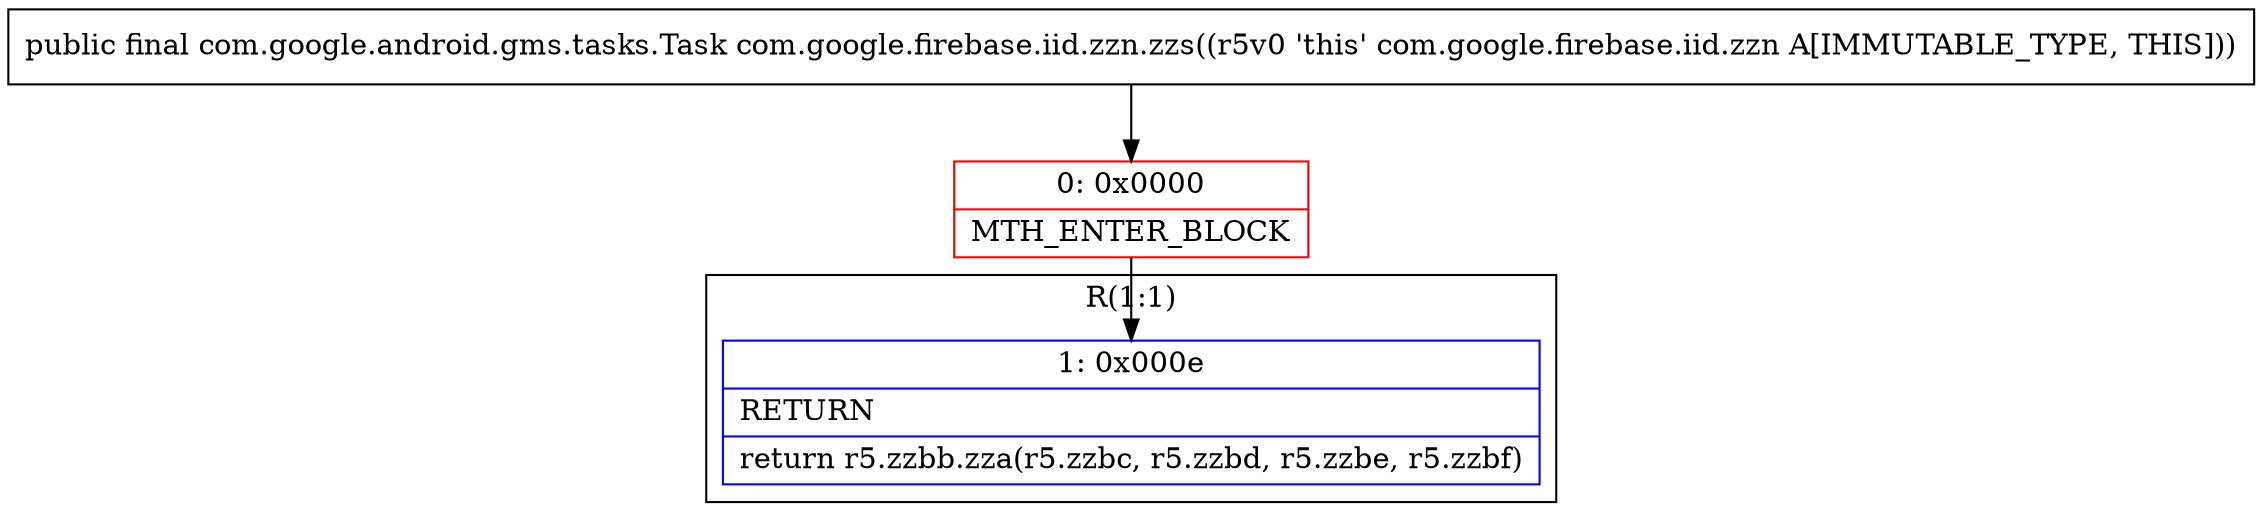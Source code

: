 digraph "CFG forcom.google.firebase.iid.zzn.zzs()Lcom\/google\/android\/gms\/tasks\/Task;" {
subgraph cluster_Region_1102738598 {
label = "R(1:1)";
node [shape=record,color=blue];
Node_1 [shape=record,label="{1\:\ 0x000e|RETURN\l|return r5.zzbb.zza(r5.zzbc, r5.zzbd, r5.zzbe, r5.zzbf)\l}"];
}
Node_0 [shape=record,color=red,label="{0\:\ 0x0000|MTH_ENTER_BLOCK\l}"];
MethodNode[shape=record,label="{public final com.google.android.gms.tasks.Task com.google.firebase.iid.zzn.zzs((r5v0 'this' com.google.firebase.iid.zzn A[IMMUTABLE_TYPE, THIS])) }"];
MethodNode -> Node_0;
Node_0 -> Node_1;
}

